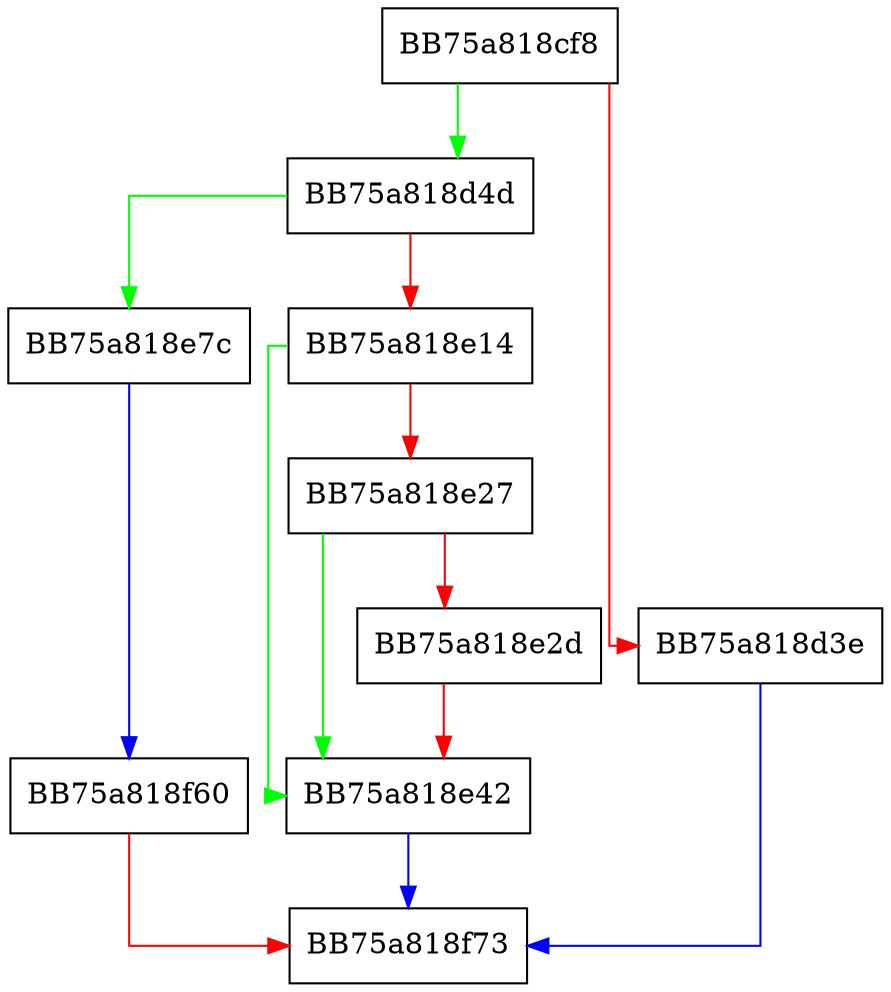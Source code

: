 digraph GetImageNameConfigurationEx {
  node [shape="box"];
  graph [splines=ortho];
  BB75a818cf8 -> BB75a818d4d [color="green"];
  BB75a818cf8 -> BB75a818d3e [color="red"];
  BB75a818d3e -> BB75a818f73 [color="blue"];
  BB75a818d4d -> BB75a818e7c [color="green"];
  BB75a818d4d -> BB75a818e14 [color="red"];
  BB75a818e14 -> BB75a818e42 [color="green"];
  BB75a818e14 -> BB75a818e27 [color="red"];
  BB75a818e27 -> BB75a818e42 [color="green"];
  BB75a818e27 -> BB75a818e2d [color="red"];
  BB75a818e2d -> BB75a818e42 [color="red"];
  BB75a818e42 -> BB75a818f73 [color="blue"];
  BB75a818e7c -> BB75a818f60 [color="blue"];
  BB75a818f60 -> BB75a818f73 [color="red"];
}
